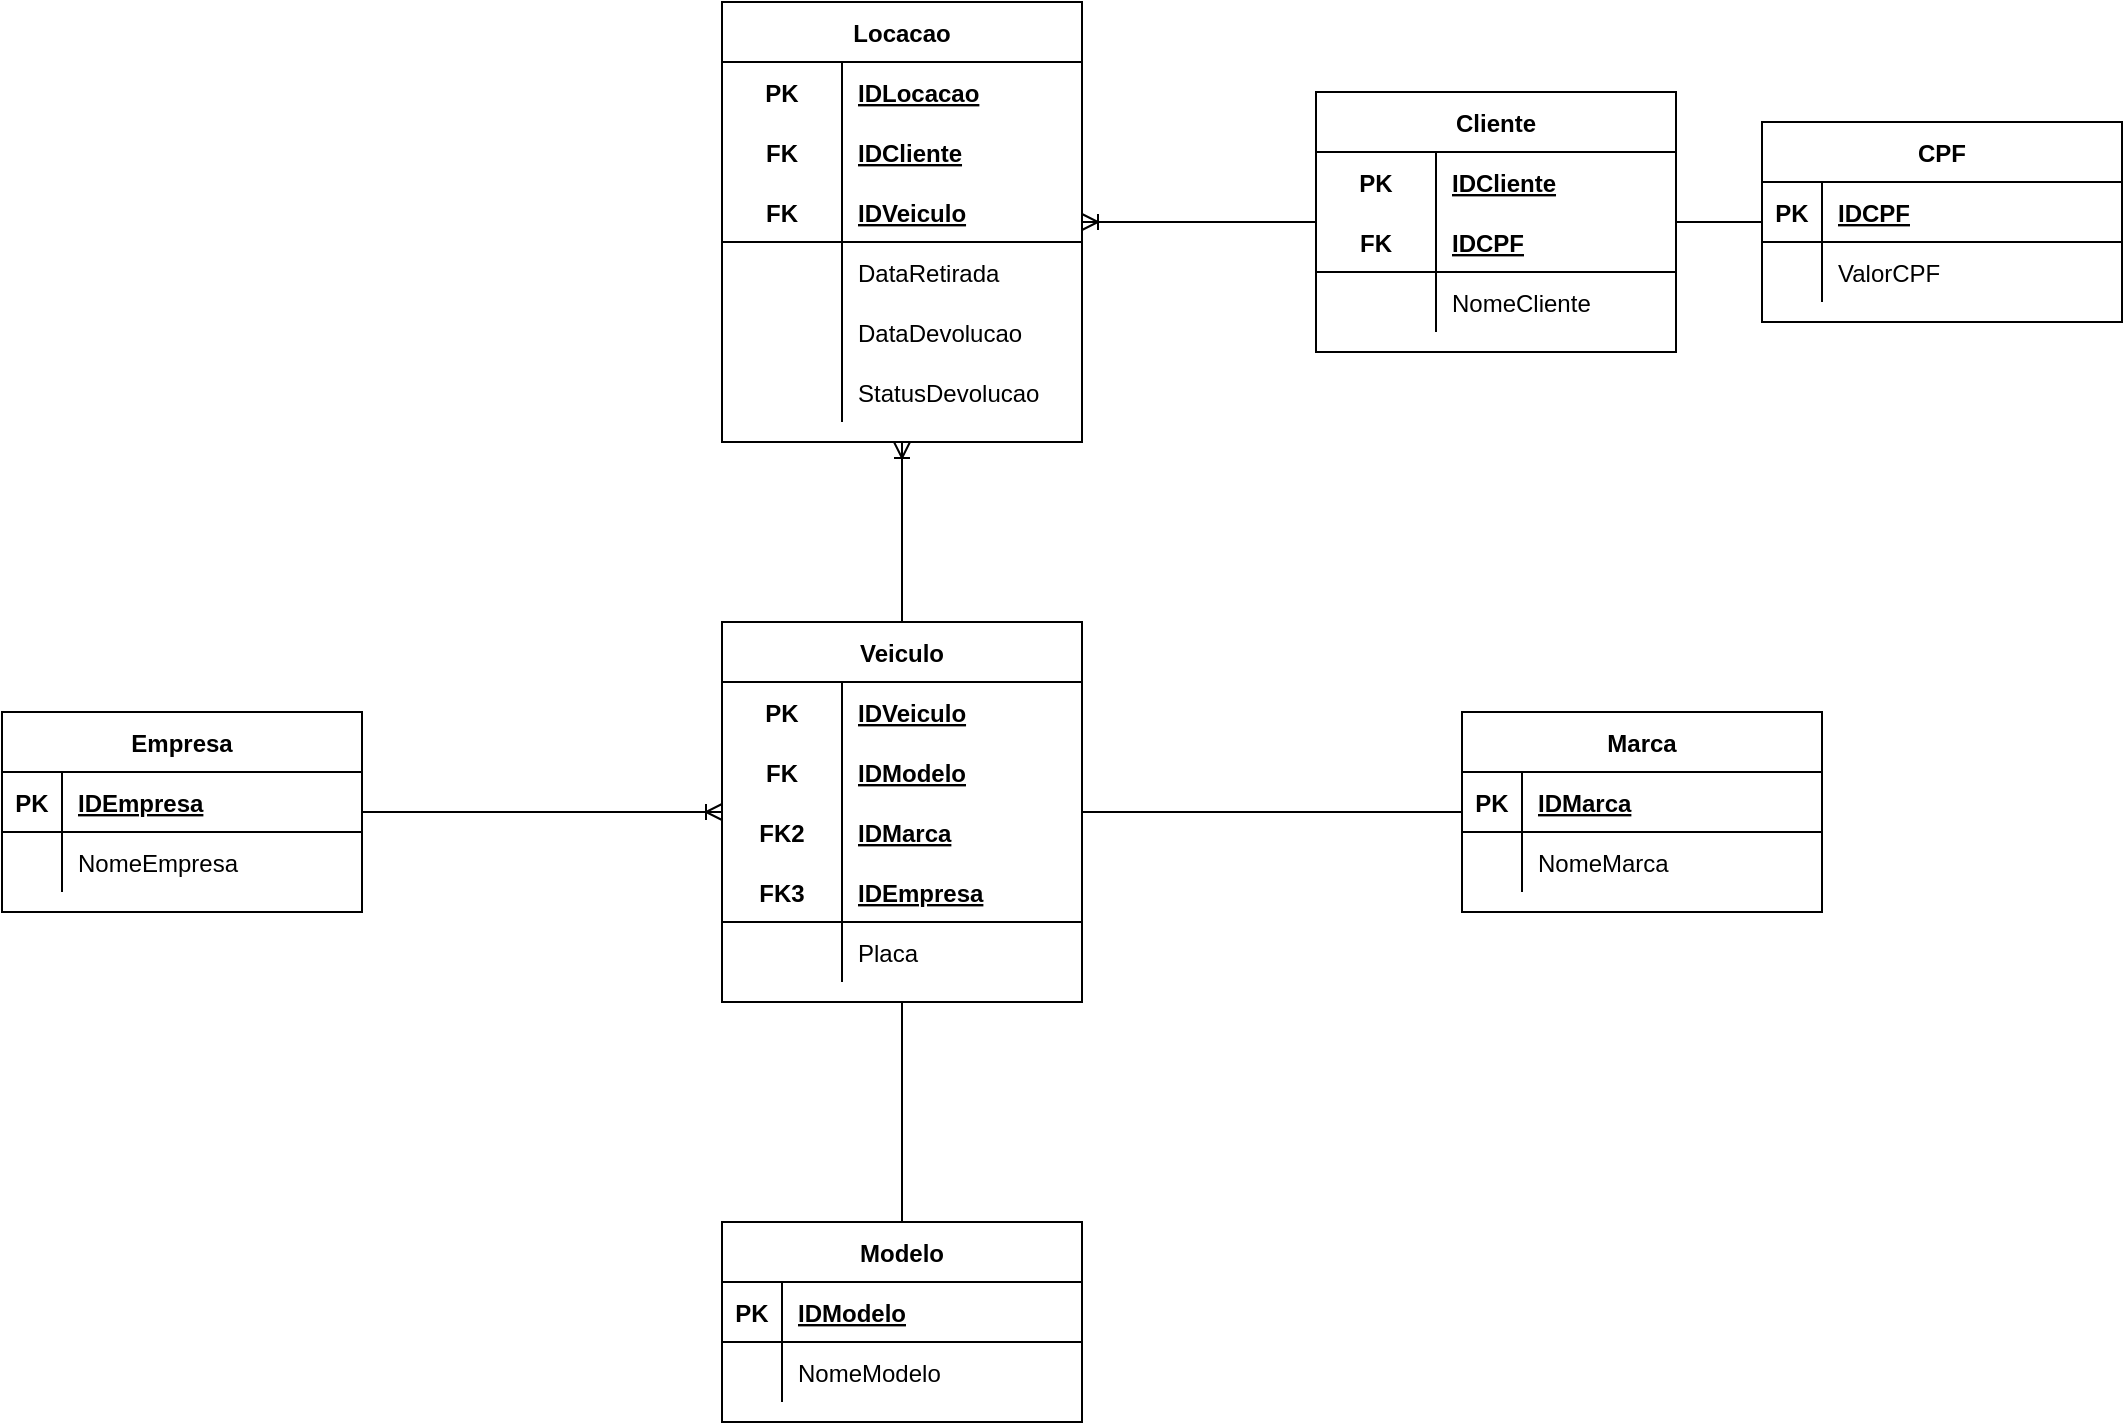 <mxfile version="14.9.4" type="device"><diagram id="cU42UUaCUHr4WIPswZ1Z" name="Page-1"><mxGraphModel dx="1609" dy="706" grid="1" gridSize="10" guides="1" tooltips="1" connect="1" arrows="1" fold="1" page="1" pageScale="1" pageWidth="827" pageHeight="1169" math="0" shadow="0"><root><mxCell id="0"/><mxCell id="1" parent="0"/><mxCell id="wtXDwHe9-rCYSIXQgn5A-1" value="Locacao" style="shape=table;startSize=30;container=1;collapsible=1;childLayout=tableLayout;fixedRows=1;rowLines=0;fontStyle=1;align=center;resizeLast=1;" parent="1" vertex="1"><mxGeometry x="350" y="40" width="180" height="220" as="geometry"/></mxCell><mxCell id="wtXDwHe9-rCYSIXQgn5A-2" value="" style="shape=partialRectangle;collapsible=0;dropTarget=0;pointerEvents=0;fillColor=none;top=0;left=0;bottom=0;right=0;points=[[0,0.5],[1,0.5]];portConstraint=eastwest;" parent="wtXDwHe9-rCYSIXQgn5A-1" vertex="1"><mxGeometry y="30" width="180" height="30" as="geometry"/></mxCell><mxCell id="wtXDwHe9-rCYSIXQgn5A-3" value="PK" style="shape=partialRectangle;connectable=0;fillColor=none;top=0;left=0;bottom=0;right=0;fontStyle=1;overflow=hidden;" parent="wtXDwHe9-rCYSIXQgn5A-2" vertex="1"><mxGeometry width="60" height="30" as="geometry"/></mxCell><mxCell id="wtXDwHe9-rCYSIXQgn5A-4" value="IDLocacao" style="shape=partialRectangle;connectable=0;fillColor=none;top=0;left=0;bottom=0;right=0;align=left;spacingLeft=6;fontStyle=5;overflow=hidden;" parent="wtXDwHe9-rCYSIXQgn5A-2" vertex="1"><mxGeometry x="60" width="120" height="30" as="geometry"/></mxCell><mxCell id="wtXDwHe9-rCYSIXQgn5A-92" value="" style="shape=partialRectangle;collapsible=0;dropTarget=0;pointerEvents=0;fillColor=none;top=0;left=0;bottom=0;right=0;points=[[0,0.5],[1,0.5]];portConstraint=eastwest;" parent="wtXDwHe9-rCYSIXQgn5A-1" vertex="1"><mxGeometry y="60" width="180" height="30" as="geometry"/></mxCell><mxCell id="wtXDwHe9-rCYSIXQgn5A-93" value="FK" style="shape=partialRectangle;connectable=0;fillColor=none;top=0;left=0;bottom=0;right=0;fontStyle=1;overflow=hidden;" parent="wtXDwHe9-rCYSIXQgn5A-92" vertex="1"><mxGeometry width="60" height="30" as="geometry"/></mxCell><mxCell id="wtXDwHe9-rCYSIXQgn5A-94" value="IDCliente" style="shape=partialRectangle;connectable=0;fillColor=none;top=0;left=0;bottom=0;right=0;align=left;spacingLeft=6;fontStyle=5;overflow=hidden;" parent="wtXDwHe9-rCYSIXQgn5A-92" vertex="1"><mxGeometry x="60" width="120" height="30" as="geometry"/></mxCell><mxCell id="wtXDwHe9-rCYSIXQgn5A-5" value="" style="shape=partialRectangle;collapsible=0;dropTarget=0;pointerEvents=0;fillColor=none;top=0;left=0;bottom=1;right=0;points=[[0,0.5],[1,0.5]];portConstraint=eastwest;" parent="wtXDwHe9-rCYSIXQgn5A-1" vertex="1"><mxGeometry y="90" width="180" height="30" as="geometry"/></mxCell><mxCell id="wtXDwHe9-rCYSIXQgn5A-6" value="FK" style="shape=partialRectangle;connectable=0;fillColor=none;top=0;left=0;bottom=0;right=0;fontStyle=1;overflow=hidden;" parent="wtXDwHe9-rCYSIXQgn5A-5" vertex="1"><mxGeometry width="60" height="30" as="geometry"/></mxCell><mxCell id="wtXDwHe9-rCYSIXQgn5A-7" value="IDVeiculo" style="shape=partialRectangle;connectable=0;fillColor=none;top=0;left=0;bottom=0;right=0;align=left;spacingLeft=6;fontStyle=5;overflow=hidden;" parent="wtXDwHe9-rCYSIXQgn5A-5" vertex="1"><mxGeometry x="60" width="120" height="30" as="geometry"/></mxCell><mxCell id="wtXDwHe9-rCYSIXQgn5A-8" value="" style="shape=partialRectangle;collapsible=0;dropTarget=0;pointerEvents=0;fillColor=none;top=0;left=0;bottom=0;right=0;points=[[0,0.5],[1,0.5]];portConstraint=eastwest;" parent="wtXDwHe9-rCYSIXQgn5A-1" vertex="1"><mxGeometry y="120" width="180" height="30" as="geometry"/></mxCell><mxCell id="wtXDwHe9-rCYSIXQgn5A-9" value="" style="shape=partialRectangle;connectable=0;fillColor=none;top=0;left=0;bottom=0;right=0;editable=1;overflow=hidden;" parent="wtXDwHe9-rCYSIXQgn5A-8" vertex="1"><mxGeometry width="60" height="30" as="geometry"/></mxCell><mxCell id="wtXDwHe9-rCYSIXQgn5A-10" value="DataRetirada" style="shape=partialRectangle;connectable=0;fillColor=none;top=0;left=0;bottom=0;right=0;align=left;spacingLeft=6;overflow=hidden;" parent="wtXDwHe9-rCYSIXQgn5A-8" vertex="1"><mxGeometry x="60" width="120" height="30" as="geometry"/></mxCell><mxCell id="wtXDwHe9-rCYSIXQgn5A-11" value="" style="shape=partialRectangle;collapsible=0;dropTarget=0;pointerEvents=0;fillColor=none;top=0;left=0;bottom=0;right=0;points=[[0,0.5],[1,0.5]];portConstraint=eastwest;" parent="wtXDwHe9-rCYSIXQgn5A-1" vertex="1"><mxGeometry y="150" width="180" height="30" as="geometry"/></mxCell><mxCell id="wtXDwHe9-rCYSIXQgn5A-12" value="" style="shape=partialRectangle;connectable=0;fillColor=none;top=0;left=0;bottom=0;right=0;editable=1;overflow=hidden;" parent="wtXDwHe9-rCYSIXQgn5A-11" vertex="1"><mxGeometry width="60" height="30" as="geometry"/></mxCell><mxCell id="wtXDwHe9-rCYSIXQgn5A-13" value="DataDevolucao" style="shape=partialRectangle;connectable=0;fillColor=none;top=0;left=0;bottom=0;right=0;align=left;spacingLeft=6;overflow=hidden;" parent="wtXDwHe9-rCYSIXQgn5A-11" vertex="1"><mxGeometry x="60" width="120" height="30" as="geometry"/></mxCell><mxCell id="wtXDwHe9-rCYSIXQgn5A-95" value="" style="shape=partialRectangle;collapsible=0;dropTarget=0;pointerEvents=0;fillColor=none;top=0;left=0;bottom=0;right=0;points=[[0,0.5],[1,0.5]];portConstraint=eastwest;" parent="wtXDwHe9-rCYSIXQgn5A-1" vertex="1"><mxGeometry y="180" width="180" height="30" as="geometry"/></mxCell><mxCell id="wtXDwHe9-rCYSIXQgn5A-96" value="" style="shape=partialRectangle;connectable=0;fillColor=none;top=0;left=0;bottom=0;right=0;editable=1;overflow=hidden;" parent="wtXDwHe9-rCYSIXQgn5A-95" vertex="1"><mxGeometry width="60" height="30" as="geometry"/></mxCell><mxCell id="wtXDwHe9-rCYSIXQgn5A-97" value="StatusDevolucao" style="shape=partialRectangle;connectable=0;fillColor=none;top=0;left=0;bottom=0;right=0;align=left;spacingLeft=6;overflow=hidden;" parent="wtXDwHe9-rCYSIXQgn5A-95" vertex="1"><mxGeometry x="60" width="120" height="30" as="geometry"/></mxCell><mxCell id="wtXDwHe9-rCYSIXQgn5A-103" style="edgeStyle=orthogonalEdgeStyle;rounded=0;orthogonalLoop=1;jettySize=auto;html=1;endArrow=ERoneToMany;endFill=0;" parent="1" source="wtXDwHe9-rCYSIXQgn5A-14" target="wtXDwHe9-rCYSIXQgn5A-1" edge="1"><mxGeometry relative="1" as="geometry"/></mxCell><mxCell id="wtXDwHe9-rCYSIXQgn5A-14" value="Cliente" style="shape=table;startSize=30;container=1;collapsible=1;childLayout=tableLayout;fixedRows=1;rowLines=0;fontStyle=1;align=center;resizeLast=1;" parent="1" vertex="1"><mxGeometry x="647" y="85" width="180" height="130" as="geometry"/></mxCell><mxCell id="wtXDwHe9-rCYSIXQgn5A-15" value="" style="shape=partialRectangle;collapsible=0;dropTarget=0;pointerEvents=0;fillColor=none;top=0;left=0;bottom=0;right=0;points=[[0,0.5],[1,0.5]];portConstraint=eastwest;" parent="wtXDwHe9-rCYSIXQgn5A-14" vertex="1"><mxGeometry y="30" width="180" height="30" as="geometry"/></mxCell><mxCell id="wtXDwHe9-rCYSIXQgn5A-16" value="PK" style="shape=partialRectangle;connectable=0;fillColor=none;top=0;left=0;bottom=0;right=0;fontStyle=1;overflow=hidden;" parent="wtXDwHe9-rCYSIXQgn5A-15" vertex="1"><mxGeometry width="60" height="30" as="geometry"/></mxCell><mxCell id="wtXDwHe9-rCYSIXQgn5A-17" value="IDCliente" style="shape=partialRectangle;connectable=0;fillColor=none;top=0;left=0;bottom=0;right=0;align=left;spacingLeft=6;fontStyle=5;overflow=hidden;" parent="wtXDwHe9-rCYSIXQgn5A-15" vertex="1"><mxGeometry x="60" width="120" height="30" as="geometry"/></mxCell><mxCell id="wtXDwHe9-rCYSIXQgn5A-18" value="" style="shape=partialRectangle;collapsible=0;dropTarget=0;pointerEvents=0;fillColor=none;top=0;left=0;bottom=1;right=0;points=[[0,0.5],[1,0.5]];portConstraint=eastwest;" parent="wtXDwHe9-rCYSIXQgn5A-14" vertex="1"><mxGeometry y="60" width="180" height="30" as="geometry"/></mxCell><mxCell id="wtXDwHe9-rCYSIXQgn5A-19" value="FK" style="shape=partialRectangle;connectable=0;fillColor=none;top=0;left=0;bottom=0;right=0;fontStyle=1;overflow=hidden;" parent="wtXDwHe9-rCYSIXQgn5A-18" vertex="1"><mxGeometry width="60" height="30" as="geometry"/></mxCell><mxCell id="wtXDwHe9-rCYSIXQgn5A-20" value="IDCPF" style="shape=partialRectangle;connectable=0;fillColor=none;top=0;left=0;bottom=0;right=0;align=left;spacingLeft=6;fontStyle=5;overflow=hidden;" parent="wtXDwHe9-rCYSIXQgn5A-18" vertex="1"><mxGeometry x="60" width="120" height="30" as="geometry"/></mxCell><mxCell id="wtXDwHe9-rCYSIXQgn5A-21" value="" style="shape=partialRectangle;collapsible=0;dropTarget=0;pointerEvents=0;fillColor=none;top=0;left=0;bottom=0;right=0;points=[[0,0.5],[1,0.5]];portConstraint=eastwest;" parent="wtXDwHe9-rCYSIXQgn5A-14" vertex="1"><mxGeometry y="90" width="180" height="30" as="geometry"/></mxCell><mxCell id="wtXDwHe9-rCYSIXQgn5A-22" value="" style="shape=partialRectangle;connectable=0;fillColor=none;top=0;left=0;bottom=0;right=0;editable=1;overflow=hidden;" parent="wtXDwHe9-rCYSIXQgn5A-21" vertex="1"><mxGeometry width="60" height="30" as="geometry"/></mxCell><mxCell id="wtXDwHe9-rCYSIXQgn5A-23" value="NomeCliente" style="shape=partialRectangle;connectable=0;fillColor=none;top=0;left=0;bottom=0;right=0;align=left;spacingLeft=6;overflow=hidden;" parent="wtXDwHe9-rCYSIXQgn5A-21" vertex="1"><mxGeometry x="60" width="120" height="30" as="geometry"/></mxCell><mxCell id="wtXDwHe9-rCYSIXQgn5A-98" style="edgeStyle=orthogonalEdgeStyle;rounded=0;orthogonalLoop=1;jettySize=auto;html=1;startArrow=ERoneToMany;startFill=0;endArrow=none;endFill=0;" parent="1" source="wtXDwHe9-rCYSIXQgn5A-27" target="wtXDwHe9-rCYSIXQgn5A-79" edge="1"><mxGeometry relative="1" as="geometry"/></mxCell><mxCell id="wtXDwHe9-rCYSIXQgn5A-99" style="edgeStyle=orthogonalEdgeStyle;rounded=0;orthogonalLoop=1;jettySize=auto;html=1;endArrow=none;endFill=0;entryX=0.5;entryY=0;entryDx=0;entryDy=0;" parent="1" source="wtXDwHe9-rCYSIXQgn5A-27" target="wtXDwHe9-rCYSIXQgn5A-40" edge="1"><mxGeometry relative="1" as="geometry"><mxPoint x="440" y="649" as="targetPoint"/></mxGeometry></mxCell><mxCell id="wtXDwHe9-rCYSIXQgn5A-100" style="edgeStyle=orthogonalEdgeStyle;rounded=0;orthogonalLoop=1;jettySize=auto;html=1;endArrow=none;endFill=0;" parent="1" source="wtXDwHe9-rCYSIXQgn5A-27" target="wtXDwHe9-rCYSIXQgn5A-53" edge="1"><mxGeometry relative="1" as="geometry"/></mxCell><mxCell id="wtXDwHe9-rCYSIXQgn5A-102" style="edgeStyle=orthogonalEdgeStyle;rounded=0;orthogonalLoop=1;jettySize=auto;html=1;entryX=0.5;entryY=1;entryDx=0;entryDy=0;endArrow=ERoneToMany;endFill=0;" parent="1" source="wtXDwHe9-rCYSIXQgn5A-27" target="wtXDwHe9-rCYSIXQgn5A-1" edge="1"><mxGeometry relative="1" as="geometry"/></mxCell><mxCell id="wtXDwHe9-rCYSIXQgn5A-27" value="Veiculo" style="shape=table;startSize=30;container=1;collapsible=1;childLayout=tableLayout;fixedRows=1;rowLines=0;fontStyle=1;align=center;resizeLast=1;" parent="1" vertex="1"><mxGeometry x="350" y="350" width="180" height="190" as="geometry"/></mxCell><mxCell id="wtXDwHe9-rCYSIXQgn5A-28" value="" style="shape=partialRectangle;collapsible=0;dropTarget=0;pointerEvents=0;fillColor=none;top=0;left=0;bottom=0;right=0;points=[[0,0.5],[1,0.5]];portConstraint=eastwest;" parent="wtXDwHe9-rCYSIXQgn5A-27" vertex="1"><mxGeometry y="30" width="180" height="30" as="geometry"/></mxCell><mxCell id="wtXDwHe9-rCYSIXQgn5A-29" value="PK" style="shape=partialRectangle;connectable=0;fillColor=none;top=0;left=0;bottom=0;right=0;fontStyle=1;overflow=hidden;" parent="wtXDwHe9-rCYSIXQgn5A-28" vertex="1"><mxGeometry width="60" height="30" as="geometry"/></mxCell><mxCell id="wtXDwHe9-rCYSIXQgn5A-30" value="IDVeiculo" style="shape=partialRectangle;connectable=0;fillColor=none;top=0;left=0;bottom=0;right=0;align=left;spacingLeft=6;fontStyle=5;overflow=hidden;" parent="wtXDwHe9-rCYSIXQgn5A-28" vertex="1"><mxGeometry x="60" width="120" height="30" as="geometry"/></mxCell><mxCell id="WMXXaLQ-fJhLhOlIcoFO-1" value="" style="shape=partialRectangle;collapsible=0;dropTarget=0;pointerEvents=0;fillColor=none;top=0;left=0;bottom=0;right=0;points=[[0,0.5],[1,0.5]];portConstraint=eastwest;" vertex="1" parent="wtXDwHe9-rCYSIXQgn5A-27"><mxGeometry y="60" width="180" height="30" as="geometry"/></mxCell><mxCell id="WMXXaLQ-fJhLhOlIcoFO-2" value="FK" style="shape=partialRectangle;connectable=0;fillColor=none;top=0;left=0;bottom=0;right=0;fontStyle=1;overflow=hidden;" vertex="1" parent="WMXXaLQ-fJhLhOlIcoFO-1"><mxGeometry width="60" height="30" as="geometry"/></mxCell><mxCell id="WMXXaLQ-fJhLhOlIcoFO-3" value="IDModelo" style="shape=partialRectangle;connectable=0;fillColor=none;top=0;left=0;bottom=0;right=0;align=left;spacingLeft=6;fontStyle=5;overflow=hidden;" vertex="1" parent="WMXXaLQ-fJhLhOlIcoFO-1"><mxGeometry x="60" width="120" height="30" as="geometry"/></mxCell><mxCell id="WMXXaLQ-fJhLhOlIcoFO-4" value="" style="shape=partialRectangle;collapsible=0;dropTarget=0;pointerEvents=0;fillColor=none;top=0;left=0;bottom=0;right=0;points=[[0,0.5],[1,0.5]];portConstraint=eastwest;" vertex="1" parent="wtXDwHe9-rCYSIXQgn5A-27"><mxGeometry y="90" width="180" height="30" as="geometry"/></mxCell><mxCell id="WMXXaLQ-fJhLhOlIcoFO-5" value="FK2" style="shape=partialRectangle;connectable=0;fillColor=none;top=0;left=0;bottom=0;right=0;fontStyle=1;overflow=hidden;" vertex="1" parent="WMXXaLQ-fJhLhOlIcoFO-4"><mxGeometry width="60" height="30" as="geometry"/></mxCell><mxCell id="WMXXaLQ-fJhLhOlIcoFO-6" value="IDMarca" style="shape=partialRectangle;connectable=0;fillColor=none;top=0;left=0;bottom=0;right=0;align=left;spacingLeft=6;fontStyle=5;overflow=hidden;" vertex="1" parent="WMXXaLQ-fJhLhOlIcoFO-4"><mxGeometry x="60" width="120" height="30" as="geometry"/></mxCell><mxCell id="wtXDwHe9-rCYSIXQgn5A-31" value="" style="shape=partialRectangle;collapsible=0;dropTarget=0;pointerEvents=0;fillColor=none;top=0;left=0;bottom=1;right=0;points=[[0,0.5],[1,0.5]];portConstraint=eastwest;" parent="wtXDwHe9-rCYSIXQgn5A-27" vertex="1"><mxGeometry y="120" width="180" height="30" as="geometry"/></mxCell><mxCell id="wtXDwHe9-rCYSIXQgn5A-32" value="FK3" style="shape=partialRectangle;connectable=0;fillColor=none;top=0;left=0;bottom=0;right=0;fontStyle=1;overflow=hidden;" parent="wtXDwHe9-rCYSIXQgn5A-31" vertex="1"><mxGeometry width="60" height="30" as="geometry"/></mxCell><mxCell id="wtXDwHe9-rCYSIXQgn5A-33" value="IDEmpresa" style="shape=partialRectangle;connectable=0;fillColor=none;top=0;left=0;bottom=0;right=0;align=left;spacingLeft=6;fontStyle=5;overflow=hidden;" parent="wtXDwHe9-rCYSIXQgn5A-31" vertex="1"><mxGeometry x="60" width="120" height="30" as="geometry"/></mxCell><mxCell id="wtXDwHe9-rCYSIXQgn5A-34" value="" style="shape=partialRectangle;collapsible=0;dropTarget=0;pointerEvents=0;fillColor=none;top=0;left=0;bottom=0;right=0;points=[[0,0.5],[1,0.5]];portConstraint=eastwest;" parent="wtXDwHe9-rCYSIXQgn5A-27" vertex="1"><mxGeometry y="150" width="180" height="30" as="geometry"/></mxCell><mxCell id="wtXDwHe9-rCYSIXQgn5A-35" value="" style="shape=partialRectangle;connectable=0;fillColor=none;top=0;left=0;bottom=0;right=0;editable=1;overflow=hidden;" parent="wtXDwHe9-rCYSIXQgn5A-34" vertex="1"><mxGeometry width="60" height="30" as="geometry"/></mxCell><mxCell id="wtXDwHe9-rCYSIXQgn5A-36" value="Placa" style="shape=partialRectangle;connectable=0;fillColor=none;top=0;left=0;bottom=0;right=0;align=left;spacingLeft=6;overflow=hidden;" parent="wtXDwHe9-rCYSIXQgn5A-34" vertex="1"><mxGeometry x="60" width="120" height="30" as="geometry"/></mxCell><mxCell id="wtXDwHe9-rCYSIXQgn5A-40" value="Modelo" style="shape=table;startSize=30;container=1;collapsible=1;childLayout=tableLayout;fixedRows=1;rowLines=0;fontStyle=1;align=center;resizeLast=1;" parent="1" vertex="1"><mxGeometry x="350" y="650" width="180" height="100" as="geometry"/></mxCell><mxCell id="wtXDwHe9-rCYSIXQgn5A-41" value="" style="shape=partialRectangle;collapsible=0;dropTarget=0;pointerEvents=0;fillColor=none;top=0;left=0;bottom=1;right=0;points=[[0,0.5],[1,0.5]];portConstraint=eastwest;" parent="wtXDwHe9-rCYSIXQgn5A-40" vertex="1"><mxGeometry y="30" width="180" height="30" as="geometry"/></mxCell><mxCell id="wtXDwHe9-rCYSIXQgn5A-42" value="PK" style="shape=partialRectangle;connectable=0;fillColor=none;top=0;left=0;bottom=0;right=0;fontStyle=1;overflow=hidden;" parent="wtXDwHe9-rCYSIXQgn5A-41" vertex="1"><mxGeometry width="30" height="30" as="geometry"/></mxCell><mxCell id="wtXDwHe9-rCYSIXQgn5A-43" value="IDModelo" style="shape=partialRectangle;connectable=0;fillColor=none;top=0;left=0;bottom=0;right=0;align=left;spacingLeft=6;fontStyle=5;overflow=hidden;" parent="wtXDwHe9-rCYSIXQgn5A-41" vertex="1"><mxGeometry x="30" width="150" height="30" as="geometry"/></mxCell><mxCell id="wtXDwHe9-rCYSIXQgn5A-44" value="" style="shape=partialRectangle;collapsible=0;dropTarget=0;pointerEvents=0;fillColor=none;top=0;left=0;bottom=0;right=0;points=[[0,0.5],[1,0.5]];portConstraint=eastwest;" parent="wtXDwHe9-rCYSIXQgn5A-40" vertex="1"><mxGeometry y="60" width="180" height="30" as="geometry"/></mxCell><mxCell id="wtXDwHe9-rCYSIXQgn5A-45" value="" style="shape=partialRectangle;connectable=0;fillColor=none;top=0;left=0;bottom=0;right=0;editable=1;overflow=hidden;" parent="wtXDwHe9-rCYSIXQgn5A-44" vertex="1"><mxGeometry width="30" height="30" as="geometry"/></mxCell><mxCell id="wtXDwHe9-rCYSIXQgn5A-46" value="NomeModelo" style="shape=partialRectangle;connectable=0;fillColor=none;top=0;left=0;bottom=0;right=0;align=left;spacingLeft=6;overflow=hidden;" parent="wtXDwHe9-rCYSIXQgn5A-44" vertex="1"><mxGeometry x="30" width="150" height="30" as="geometry"/></mxCell><mxCell id="wtXDwHe9-rCYSIXQgn5A-53" value="Marca" style="shape=table;startSize=30;container=1;collapsible=1;childLayout=tableLayout;fixedRows=1;rowLines=0;fontStyle=1;align=center;resizeLast=1;" parent="1" vertex="1"><mxGeometry x="720" y="395" width="180" height="100" as="geometry"/></mxCell><mxCell id="wtXDwHe9-rCYSIXQgn5A-54" value="" style="shape=partialRectangle;collapsible=0;dropTarget=0;pointerEvents=0;fillColor=none;top=0;left=0;bottom=1;right=0;points=[[0,0.5],[1,0.5]];portConstraint=eastwest;" parent="wtXDwHe9-rCYSIXQgn5A-53" vertex="1"><mxGeometry y="30" width="180" height="30" as="geometry"/></mxCell><mxCell id="wtXDwHe9-rCYSIXQgn5A-55" value="PK" style="shape=partialRectangle;connectable=0;fillColor=none;top=0;left=0;bottom=0;right=0;fontStyle=1;overflow=hidden;" parent="wtXDwHe9-rCYSIXQgn5A-54" vertex="1"><mxGeometry width="30" height="30" as="geometry"/></mxCell><mxCell id="wtXDwHe9-rCYSIXQgn5A-56" value="IDMarca" style="shape=partialRectangle;connectable=0;fillColor=none;top=0;left=0;bottom=0;right=0;align=left;spacingLeft=6;fontStyle=5;overflow=hidden;" parent="wtXDwHe9-rCYSIXQgn5A-54" vertex="1"><mxGeometry x="30" width="150" height="30" as="geometry"/></mxCell><mxCell id="wtXDwHe9-rCYSIXQgn5A-57" value="" style="shape=partialRectangle;collapsible=0;dropTarget=0;pointerEvents=0;fillColor=none;top=0;left=0;bottom=0;right=0;points=[[0,0.5],[1,0.5]];portConstraint=eastwest;" parent="wtXDwHe9-rCYSIXQgn5A-53" vertex="1"><mxGeometry y="60" width="180" height="30" as="geometry"/></mxCell><mxCell id="wtXDwHe9-rCYSIXQgn5A-58" value="" style="shape=partialRectangle;connectable=0;fillColor=none;top=0;left=0;bottom=0;right=0;editable=1;overflow=hidden;" parent="wtXDwHe9-rCYSIXQgn5A-57" vertex="1"><mxGeometry width="30" height="30" as="geometry"/></mxCell><mxCell id="wtXDwHe9-rCYSIXQgn5A-59" value="NomeMarca" style="shape=partialRectangle;connectable=0;fillColor=none;top=0;left=0;bottom=0;right=0;align=left;spacingLeft=6;overflow=hidden;" parent="wtXDwHe9-rCYSIXQgn5A-57" vertex="1"><mxGeometry x="30" width="150" height="30" as="geometry"/></mxCell><mxCell id="wtXDwHe9-rCYSIXQgn5A-104" style="edgeStyle=orthogonalEdgeStyle;rounded=0;orthogonalLoop=1;jettySize=auto;html=1;endArrow=none;endFill=0;" parent="1" source="wtXDwHe9-rCYSIXQgn5A-66" target="wtXDwHe9-rCYSIXQgn5A-14" edge="1"><mxGeometry relative="1" as="geometry"/></mxCell><mxCell id="wtXDwHe9-rCYSIXQgn5A-66" value="CPF" style="shape=table;startSize=30;container=1;collapsible=1;childLayout=tableLayout;fixedRows=1;rowLines=0;fontStyle=1;align=center;resizeLast=1;" parent="1" vertex="1"><mxGeometry x="870" y="100" width="180" height="100" as="geometry"/></mxCell><mxCell id="wtXDwHe9-rCYSIXQgn5A-67" value="" style="shape=partialRectangle;collapsible=0;dropTarget=0;pointerEvents=0;fillColor=none;top=0;left=0;bottom=1;right=0;points=[[0,0.5],[1,0.5]];portConstraint=eastwest;" parent="wtXDwHe9-rCYSIXQgn5A-66" vertex="1"><mxGeometry y="30" width="180" height="30" as="geometry"/></mxCell><mxCell id="wtXDwHe9-rCYSIXQgn5A-68" value="PK" style="shape=partialRectangle;connectable=0;fillColor=none;top=0;left=0;bottom=0;right=0;fontStyle=1;overflow=hidden;" parent="wtXDwHe9-rCYSIXQgn5A-67" vertex="1"><mxGeometry width="30" height="30" as="geometry"/></mxCell><mxCell id="wtXDwHe9-rCYSIXQgn5A-69" value="IDCPF" style="shape=partialRectangle;connectable=0;fillColor=none;top=0;left=0;bottom=0;right=0;align=left;spacingLeft=6;fontStyle=5;overflow=hidden;" parent="wtXDwHe9-rCYSIXQgn5A-67" vertex="1"><mxGeometry x="30" width="150" height="30" as="geometry"/></mxCell><mxCell id="wtXDwHe9-rCYSIXQgn5A-70" value="" style="shape=partialRectangle;collapsible=0;dropTarget=0;pointerEvents=0;fillColor=none;top=0;left=0;bottom=0;right=0;points=[[0,0.5],[1,0.5]];portConstraint=eastwest;" parent="wtXDwHe9-rCYSIXQgn5A-66" vertex="1"><mxGeometry y="60" width="180" height="30" as="geometry"/></mxCell><mxCell id="wtXDwHe9-rCYSIXQgn5A-71" value="" style="shape=partialRectangle;connectable=0;fillColor=none;top=0;left=0;bottom=0;right=0;editable=1;overflow=hidden;" parent="wtXDwHe9-rCYSIXQgn5A-70" vertex="1"><mxGeometry width="30" height="30" as="geometry"/></mxCell><mxCell id="wtXDwHe9-rCYSIXQgn5A-72" value="ValorCPF" style="shape=partialRectangle;connectable=0;fillColor=none;top=0;left=0;bottom=0;right=0;align=left;spacingLeft=6;overflow=hidden;" parent="wtXDwHe9-rCYSIXQgn5A-70" vertex="1"><mxGeometry x="30" width="150" height="30" as="geometry"/></mxCell><mxCell id="wtXDwHe9-rCYSIXQgn5A-79" value="Empresa" style="shape=table;startSize=30;container=1;collapsible=1;childLayout=tableLayout;fixedRows=1;rowLines=0;fontStyle=1;align=center;resizeLast=1;" parent="1" vertex="1"><mxGeometry x="-10" y="395" width="180" height="100" as="geometry"/></mxCell><mxCell id="wtXDwHe9-rCYSIXQgn5A-80" value="" style="shape=partialRectangle;collapsible=0;dropTarget=0;pointerEvents=0;fillColor=none;top=0;left=0;bottom=1;right=0;points=[[0,0.5],[1,0.5]];portConstraint=eastwest;" parent="wtXDwHe9-rCYSIXQgn5A-79" vertex="1"><mxGeometry y="30" width="180" height="30" as="geometry"/></mxCell><mxCell id="wtXDwHe9-rCYSIXQgn5A-81" value="PK" style="shape=partialRectangle;connectable=0;fillColor=none;top=0;left=0;bottom=0;right=0;fontStyle=1;overflow=hidden;" parent="wtXDwHe9-rCYSIXQgn5A-80" vertex="1"><mxGeometry width="30" height="30" as="geometry"/></mxCell><mxCell id="wtXDwHe9-rCYSIXQgn5A-82" value="IDEmpresa" style="shape=partialRectangle;connectable=0;fillColor=none;top=0;left=0;bottom=0;right=0;align=left;spacingLeft=6;fontStyle=5;overflow=hidden;" parent="wtXDwHe9-rCYSIXQgn5A-80" vertex="1"><mxGeometry x="30" width="150" height="30" as="geometry"/></mxCell><mxCell id="wtXDwHe9-rCYSIXQgn5A-83" value="" style="shape=partialRectangle;collapsible=0;dropTarget=0;pointerEvents=0;fillColor=none;top=0;left=0;bottom=0;right=0;points=[[0,0.5],[1,0.5]];portConstraint=eastwest;" parent="wtXDwHe9-rCYSIXQgn5A-79" vertex="1"><mxGeometry y="60" width="180" height="30" as="geometry"/></mxCell><mxCell id="wtXDwHe9-rCYSIXQgn5A-84" value="" style="shape=partialRectangle;connectable=0;fillColor=none;top=0;left=0;bottom=0;right=0;editable=1;overflow=hidden;" parent="wtXDwHe9-rCYSIXQgn5A-83" vertex="1"><mxGeometry width="30" height="30" as="geometry"/></mxCell><mxCell id="wtXDwHe9-rCYSIXQgn5A-85" value="NomeEmpresa" style="shape=partialRectangle;connectable=0;fillColor=none;top=0;left=0;bottom=0;right=0;align=left;spacingLeft=6;overflow=hidden;" parent="wtXDwHe9-rCYSIXQgn5A-83" vertex="1"><mxGeometry x="30" width="150" height="30" as="geometry"/></mxCell></root></mxGraphModel></diagram></mxfile>